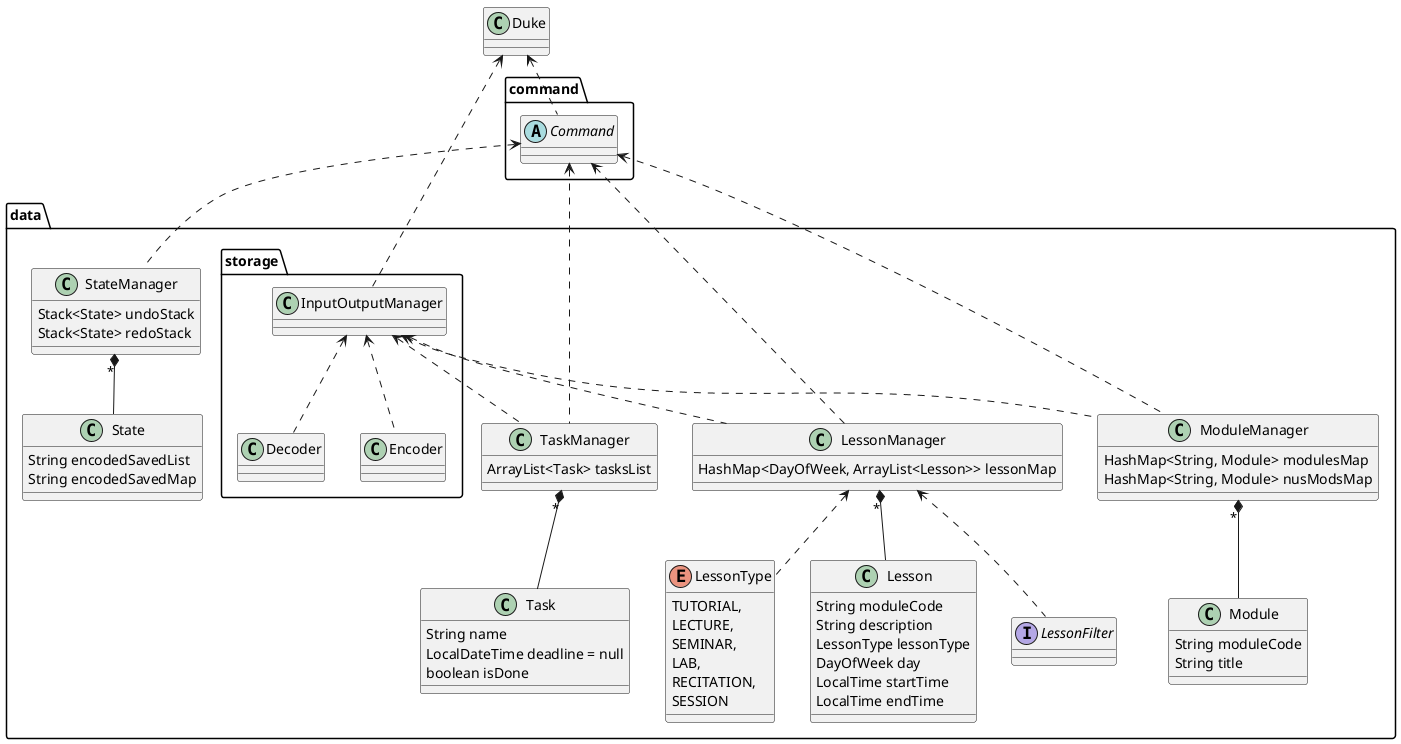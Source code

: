 @startuml

    package data {
    package storage {
        class InputOutputManager
        class Decoder
        class Encoder

        InputOutputManager <.. Decoder
        InputOutputManager <.. Encoder
    }

    class Module {
        String moduleCode
        String title
    }
    class ModuleManager {
        HashMap<String, Module> modulesMap
        HashMap<String, Module> nusModsMap
    }
    ModuleManager "*" *-- Module
    InputOutputManager <.. ModuleManager

    class Task {
        String name
        LocalDateTime deadline = null
        boolean isDone
    }
    class TaskManager {
        ArrayList<Task> tasksList
    }
    TaskManager "*" *-- Task
    InputOutputManager <.. TaskManager

    class State {
        String encodedSavedList
        String encodedSavedMap
    }
    class StateManager {
        Stack<State> undoStack
        Stack<State> redoStack
    }
    StateManager "*" *-- State

    class Lesson {
        String moduleCode
        String description
        LessonType lessonType
        DayOfWeek day
        LocalTime startTime
        LocalTime endTime
    }
    class LessonManager {
        HashMap<DayOfWeek, ArrayList<Lesson>> lessonMap
    }
    interface LessonFilter
    enum LessonType {
        TUTORIAL,
        LECTURE,
        SEMINAR,
        LAB,
        RECITATION,
        SESSION
    }
    LessonManager "*" *-- Lesson
    LessonManager <.. LessonType
    LessonManager <.. LessonFilter
    InputOutputManager <.. LessonManager
}
package command {
    abstract class Command
}
class Duke
Duke <.. Command
Duke <.. InputOutputManager
Command <.. LessonManager
Command <.. TaskManager
Command <.. ModuleManager
Command <.. StateManager

@enduml